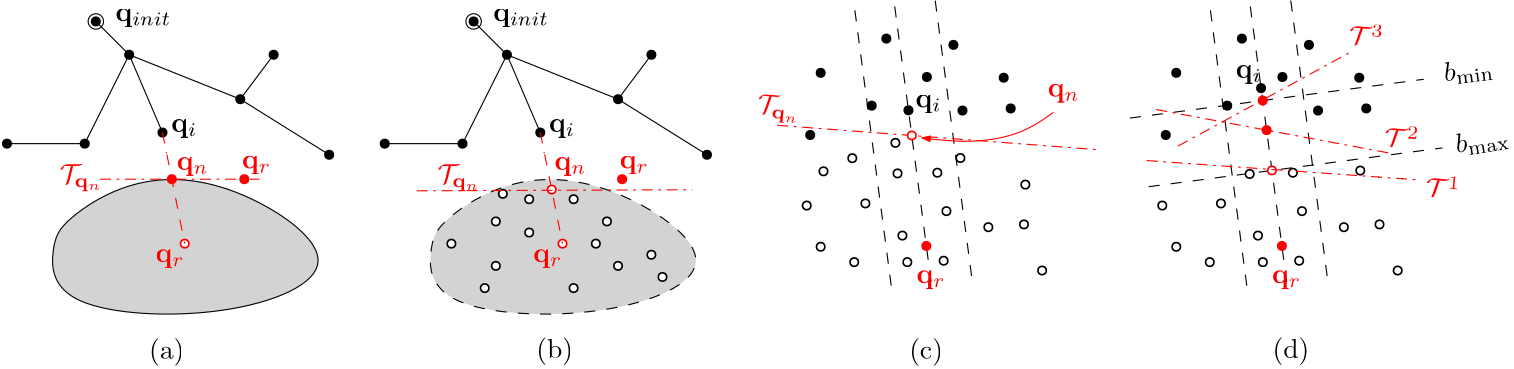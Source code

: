<?xml version="1.0"?>
<!DOCTYPE ipe SYSTEM "ipe.dtd">
<ipe version="70005" creator="Ipe 7.1.1">
<info created="D:20111223012800" modified="D:20111224211855"/>
<ipestyle name="basic">
<symbol name="arrow/arc(spx)">
<path stroke="sym-stroke" fill="sym-stroke" pen="sym-pen">
0 0 m
-1 0.333 l
-1 -0.333 l
h
</path>
</symbol>
<symbol name="arrow/farc(spx)">
<path stroke="sym-stroke" fill="white" pen="sym-pen">
0 0 m
-1 0.333 l
-1 -0.333 l
h
</path>
</symbol>
<symbol name="mark/circle(sx)" transformations="translations">
<path fill="sym-stroke">
0.6 0 0 0.6 0 0 e
0.4 0 0 0.4 0 0 e
</path>
</symbol>
<symbol name="mark/disk(sx)" transformations="translations">
<path fill="sym-stroke">
0.6 0 0 0.6 0 0 e
</path>
</symbol>
<symbol name="mark/fdisk(sfx)" transformations="translations">
<group>
<path fill="sym-fill">
0.5 0 0 0.5 0 0 e
</path>
<path fill="sym-stroke" fillrule="eofill">
0.6 0 0 0.6 0 0 e
0.4 0 0 0.4 0 0 e
</path>
</group>
</symbol>
<symbol name="mark/box(sx)" transformations="translations">
<path fill="sym-stroke" fillrule="eofill">
-0.6 -0.6 m
0.6 -0.6 l
0.6 0.6 l
-0.6 0.6 l
h
-0.4 -0.4 m
0.4 -0.4 l
0.4 0.4 l
-0.4 0.4 l
h
</path>
</symbol>
<symbol name="mark/square(sx)" transformations="translations">
<path fill="sym-stroke">
-0.6 -0.6 m
0.6 -0.6 l
0.6 0.6 l
-0.6 0.6 l
h
</path>
</symbol>
<symbol name="mark/fsquare(sfx)" transformations="translations">
<group>
<path fill="sym-fill">
-0.5 -0.5 m
0.5 -0.5 l
0.5 0.5 l
-0.5 0.5 l
h
</path>
<path fill="sym-stroke" fillrule="eofill">
-0.6 -0.6 m
0.6 -0.6 l
0.6 0.6 l
-0.6 0.6 l
h
-0.4 -0.4 m
0.4 -0.4 l
0.4 0.4 l
-0.4 0.4 l
h
</path>
</group>
</symbol>
<symbol name="mark/cross(sx)" transformations="translations">
<group>
<path fill="sym-stroke">
-0.43 -0.57 m
0.57 0.43 l
0.43 0.57 l
-0.57 -0.43 l
h
</path>
<path fill="sym-stroke">
-0.43 0.57 m
0.57 -0.43 l
0.43 -0.57 l
-0.57 0.43 l
h
</path>
</group>
</symbol>
<symbol name="arrow/fnormal(spx)">
<path stroke="sym-stroke" fill="white" pen="sym-pen">
0 0 m
-1 0.333 l
-1 -0.333 l
h
</path>
</symbol>
<symbol name="arrow/pointed(spx)">
<path stroke="sym-stroke" fill="sym-stroke" pen="sym-pen">
0 0 m
-1 0.333 l
-0.8 0 l
-1 -0.333 l
h
</path>
</symbol>
<symbol name="arrow/fpointed(spx)">
<path stroke="sym-stroke" fill="white" pen="sym-pen">
0 0 m
-1 0.333 l
-0.8 0 l
-1 -0.333 l
h
</path>
</symbol>
<symbol name="arrow/linear(spx)">
<path stroke="sym-stroke" pen="sym-pen">
-1 0.333 m
0 0 l
-1 -0.333 l
</path>
</symbol>
<symbol name="arrow/fdouble(spx)">
<path stroke="sym-stroke" fill="white" pen="sym-pen">
0 0 m
-1 0.333 l
-1 -0.333 l
h
-1 0 m
-2 0.333 l
-2 -0.333 l
h
</path>
</symbol>
<symbol name="arrow/double(spx)">
<path stroke="sym-stroke" fill="sym-stroke" pen="sym-pen">
0 0 m
-1 0.333 l
-1 -0.333 l
h
-1 0 m
-2 0.333 l
-2 -0.333 l
h
</path>
</symbol>
<pen name="heavier" value="0.8"/>
<pen name="fat" value="1.2"/>
<pen name="ultrafat" value="2"/>
<symbolsize name="large" value="5"/>
<symbolsize name="small" value="2"/>
<symbolsize name="tiny" value="1.1"/>
<arrowsize name="large" value="10"/>
<arrowsize name="small" value="5"/>
<arrowsize name="tiny" value="3"/>
<color name="red" value="1 0 0"/>
<color name="green" value="0 1 0"/>
<color name="blue" value="0 0 1"/>
<color name="yellow" value="1 1 0"/>
<color name="orange" value="1 0.647 0"/>
<color name="gold" value="1 0.843 0"/>
<color name="purple" value="0.627 0.125 0.941"/>
<color name="gray" value="0.745"/>
<color name="brown" value="0.647 0.165 0.165"/>
<color name="navy" value="0 0 0.502"/>
<color name="pink" value="1 0.753 0.796"/>
<color name="seagreen" value="0.18 0.545 0.341"/>
<color name="turquoise" value="0.251 0.878 0.816"/>
<color name="violet" value="0.933 0.51 0.933"/>
<color name="darkblue" value="0 0 0.545"/>
<color name="darkcyan" value="0 0.545 0.545"/>
<color name="darkgray" value="0.663"/>
<color name="darkgreen" value="0 0.392 0"/>
<color name="darkmagenta" value="0.545 0 0.545"/>
<color name="darkorange" value="1 0.549 0"/>
<color name="darkred" value="0.545 0 0"/>
<color name="lightblue" value="0.678 0.847 0.902"/>
<color name="lightcyan" value="0.878 1 1"/>
<color name="lightgray" value="0.827"/>
<color name="lightgreen" value="0.565 0.933 0.565"/>
<color name="lightyellow" value="1 1 0.878"/>
<dashstyle name="dashed" value="[4] 0"/>
<dashstyle name="dotted" value="[1 3] 0"/>
<dashstyle name="dash dotted" value="[4 2 1 2] 0"/>
<dashstyle name="dash dot dotted" value="[4 2 1 2 1 2] 0"/>
<textsize name="large" value="\large"/>
<textsize name="small" value="\small"/>
<textsize name="tiny" value="\tiny"/>
<textsize name="Large" value="\Large"/>
<textsize name="LARGE" value="\LARGE"/>
<textsize name="huge" value="\huge"/>
<textsize name="Huge" value="\Huge"/>
<textsize name="footnote" value="\footnotesize"/>
<textstyle name="center" begin="\begin{center}" end="\end{center}"/>
<textstyle name="itemize" begin="\begin{itemize}" end="\end{itemize}"/>
<textstyle name="item" begin="\begin{itemize}\item{}" end="\end{itemize}"/>
<gridsize name="4 pts" value="4"/>
<gridsize name="8 pts (~3 mm)" value="8"/>
<gridsize name="16 pts (~6 mm)" value="16"/>
<gridsize name="32 pts (~12 mm)" value="32"/>
<gridsize name="10 pts (~3.5 mm)" value="10"/>
<gridsize name="20 pts (~7 mm)" value="20"/>
<gridsize name="14 pts (~5 mm)" value="14"/>
<gridsize name="28 pts (~10 mm)" value="28"/>
<gridsize name="56 pts (~20 mm)" value="56"/>
<anglesize name="90 deg" value="90"/>
<anglesize name="60 deg" value="60"/>
<anglesize name="45 deg" value="45"/>
<anglesize name="30 deg" value="30"/>
<anglesize name="22.5 deg" value="22.5"/>
<tiling name="falling" angle="-60" step="4" width="1"/>
<tiling name="rising" angle="30" step="4" width="1"/>
</ipestyle>
<page>
<layer name="alpha"/>
<view layers="alpha" active="alpha"/>
<use layer="alpha" name="mark/disk(sx)" pos="64 816" size="normal" stroke="black"/>
<use name="mark/disk(sx)" pos="48 784" size="normal" stroke="black"/>
<use matrix="1 0 0 1 -8 12" name="mark/disk(sx)" pos="84 776" size="normal" stroke="black"/>
<use name="mark/disk(sx)" pos="104 800" size="normal" stroke="black"/>
<use name="mark/disk(sx)" pos="136 780" size="normal" stroke="black"/>
<path stroke="black" fill="lightgray">
40 756
64 772
100 772
148 740
100 720
36 724
36 748 u
</path>
<path stroke="black">
64 816 m
76 788 l
</path>
<path stroke="black">
64 816 m
48 784 l
</path>
<path stroke="black">
64 816 m
104 800 l
136 780 l
</path>
<use name="mark/disk(sx)" pos="52 828" size="normal" stroke="black"/>
<path stroke="black">
52 828 m
64 816 l
</path>
<use name="mark/disk(sx)" pos="116 816" size="normal" stroke="black"/>
<path stroke="black">
116 816 m
104 800 l
104 800 l
</path>
<use name="mark/disk(sx)" pos="20 784" size="normal" stroke="black"/>
<path stroke="black">
20 784 m
48 784 l
</path>
<use name="mark/fdisk(sfx)" pos="84 748" size="normal" stroke="red" fill="white"/>
<path stroke="red" dash="dashed">
76 788 m
84 748 l
</path>
<path stroke="red" dash="dash dotted">
53.4725 771.205 m
110.844 771.205 l
</path>
<path stroke="black" cap="1">
77.3774 780.767 m
77.3774 780.767 l
</path>
<text matrix="1 0 0 1 -5.59376 -2.07176" transformations="translations" pos="79.0793 743.392" stroke="black" type="label" width="10.458" height="4.435" depth="1.93" valign="baseline">\textcolor{red}{$\mathbf q_r$}</text>
<use name="mark/disk(sx)" pos="79.359 771.205" size="normal" stroke="red"/>
<text matrix="1 0 0 1 2.00678 31.15" transformations="translations" pos="79.0793 743.392" stroke="black" type="label" width="11.47" height="4.435" depth="1.93" valign="baseline">\textcolor{red}{$\mathbf q_{n}$}</text>
<text matrix="1 0 0 1 0.0453063 44.7571" transformations="translations" pos="79.0793 743.392" stroke="black" type="label" width="9.364" height="4.435" depth="1.93" valign="baseline">$\mathbf q_i$</text>
<text matrix="1 0 0 1 -40.0659 26.3694" transformations="translations" pos="79.0793 743.392" stroke="black" type="label" width="15.571" height="6.808" depth="2.85" valign="baseline">\textcolor{red}{$\mathcal T_{\mathbf q_n}$}</text>
<text matrix="1 0 0 1 25.544 31.6405" transformations="translations" pos="79.0793 743.392" stroke="black" type="label" width="10.458" height="4.435" depth="1.93" valign="baseline">\textcolor{red}{$\mathbf q_{r}$}</text>
<use name="mark/disk(sx)" pos="105.454 771.205" size="normal" stroke="red"/>
<text matrix="1 0 0 1 -20.0433 84.6255" transformations="translations" pos="79.0793 743.392" stroke="black" type="label" width="20.117" height="4.435" depth="1.93" valign="baseline">$\mathbf q_{init}$</text>
<path stroke="black">
2.77655 0 0 2.77655 52 828 e
</path>
<use matrix="1 0 0 1 136 0" name="mark/disk(sx)" pos="64 816" size="normal" stroke="black"/>
<use matrix="1 0 0 1 136 0" name="mark/disk(sx)" pos="48 784" size="normal" stroke="black"/>
<use matrix="1 0 0 1 128 12" name="mark/disk(sx)" pos="84 776" size="normal" stroke="black"/>
<use matrix="1 0 0 1 136 0" name="mark/disk(sx)" pos="104 800" size="normal" stroke="black"/>
<use matrix="1 0 0 1 136 0" name="mark/disk(sx)" pos="136 780" size="normal" stroke="black"/>
<path matrix="1 0 0 1 136 0" stroke="black" fill="lightgray" dash="dashed">
40 756
64 772
100 772
148 740
100 720
36 724
36 748 u
</path>
<path matrix="1 0 0 1 136 0" stroke="black">
64 816 m
76 788 l
</path>
<path matrix="1 0 0 1 136 0" stroke="black">
64 816 m
48 784 l
</path>
<path matrix="1 0 0 1 136 0" stroke="black">
64 816 m
104 800 l
136 780 l
</path>
<use matrix="1 0 0 1 136 0" name="mark/disk(sx)" pos="52 828" size="normal" stroke="black"/>
<path matrix="1 0 0 1 136 0" stroke="black">
52 828 m
64 816 l
</path>
<use matrix="1 0 0 1 136 0" name="mark/disk(sx)" pos="116 816" size="normal" stroke="black"/>
<path matrix="1 0 0 1 136 0" stroke="black">
116 816 m
104 800 l
104 800 l
</path>
<use matrix="1 0 0 1 136 0" name="mark/disk(sx)" pos="20 784" size="normal" stroke="black"/>
<path matrix="1 0 0 1 136 0" stroke="black">
20 784 m
48 784 l
</path>
<use matrix="1 0 0 1 136 0" name="mark/fdisk(sfx)" pos="84 748" size="normal" stroke="red" fill="white"/>
<path matrix="1 0 0 1 136 0" stroke="red" dash="dashed">
76 788 m
84 748 l
</path>
<path matrix="1 0 0 1 136 0" stroke="black" cap="1">
77.3774 780.767 m
77.3774 780.767 l
</path>
<text matrix="1 0 0 1 130.406 -2.07176" transformations="translations" pos="79.0793 743.392" stroke="black" type="label" width="10.458" height="4.435" depth="1.93" valign="baseline">\textcolor{red}{$\mathbf q_r$}</text>
<text matrix="1 0 0 1 138.007 31.15" transformations="translations" pos="79.0793 743.392" stroke="black" type="label" width="11.47" height="4.435" depth="1.93" valign="baseline">\textcolor{red}{$\mathbf q_{n}$}</text>
<text matrix="1 0 0 1 136.045 44.7571" transformations="translations" pos="79.0793 743.392" stroke="black" type="label" width="9.364" height="4.435" depth="1.93" valign="baseline">$\mathbf q_i$</text>
<text matrix="1 0 0 1 95.9341 26.3694" transformations="translations" pos="79.0793 743.392" stroke="black" type="label" width="15.571" height="6.808" depth="2.85" valign="baseline">\textcolor{red}{$\mathcal T_{\mathbf q_n}$}</text>
<text matrix="1 0 0 1 161.544 31.6405" transformations="translations" pos="79.0793 743.392" stroke="black" type="label" width="10.458" height="4.435" depth="1.93" valign="baseline">\textcolor{red}{$\mathbf q_{r}$}</text>
<use matrix="1 0 0 1 136 0" name="mark/disk(sx)" pos="105.454 771.205" size="normal" stroke="red"/>
<text matrix="1 0 0 1 115.957 84.6255" transformations="translations" pos="79.0793 743.392" stroke="black" type="label" width="20.117" height="4.435" depth="1.93" valign="baseline">$\mathbf q_{init}$</text>
<path matrix="1 0 0 1 136 0" stroke="black">
2.77655 0 0 2.77655 52 828 e
</path>
<use name="mark/fdisk(sfx)" pos="208 764" size="normal" stroke="black" fill="white"/>
<use name="mark/fdisk(sfx)" pos="196 756" size="normal" stroke="black" fill="white"/>
<use matrix="1 0 0 1 -1.47041 5.93439" name="mark/fdisk(sfx)" pos="200 760" size="normal" stroke="black" fill="white"/>
<use name="mark/fdisk(sfx)" pos="180 748" size="normal" stroke="black" fill="white"/>
<use name="mark/fdisk(sfx)" pos="192 732" size="normal" stroke="black" fill="white"/>
<use name="mark/fdisk(sfx)" pos="196 740" size="normal" stroke="black" fill="white"/>
<use name="mark/fdisk(sfx)" pos="224 732" size="normal" stroke="black" fill="white"/>
<use name="mark/fdisk(sfx)" pos="240 740" size="normal" stroke="black" fill="white"/>
<use name="mark/fdisk(sfx)" pos="236 756" size="normal" stroke="black" fill="white"/>
<use name="mark/fdisk(sfx)" pos="252 744" size="normal" stroke="black" fill="white"/>
<use name="mark/fdisk(sfx)" pos="232 748" size="normal" stroke="black" fill="white"/>
<use name="mark/fdisk(sfx)" pos="256 736" size="normal" stroke="black" fill="white"/>
<use name="mark/fdisk(sfx)" pos="224 764" size="normal" stroke="black" fill="white"/>
<use name="mark/fdisk(sfx)" pos="208 752" size="normal" stroke="black" fill="white"/>
<use name="mark/fdisk(sfx)" pos="216.106 767.469" size="normal" stroke="red" fill="white"/>
<path stroke="red" dash="dash dotted">
167.466 767.026 m
266.701 767.413 l
</path>
<use matrix="1 0 0 1 -1.25735 1.25735" name="mark/disk(sx)" pos="337.844 820.562" size="normal" stroke="black"/>
<use matrix="1 0 0 1 -1.25735 1.25735" name="mark/disk(sx)" pos="314.205 808.24" size="normal" stroke="black"/>
<use matrix="1 0 0 1 -1.25735 1.25735" name="mark/disk(sx)" pos="310.433 785.859" size="normal" stroke="black"/>
<use matrix="1 0 0 1 -1.25735 1.25735" name="mark/disk(sx)" pos="332.563 796.421" size="normal" stroke="black"/>
<use matrix="1 0 0 1 -1.25735 1.25735" name="mark/disk(sx)" pos="352.429 806.731" size="normal" stroke="black"/>
<use matrix="1 0 0 1 -1.25735 1.25735" name="mark/disk(sx)" pos="361.985 818.299" size="normal" stroke="black"/>
<use matrix="1 0 0 1 -1.25735 1.25735" name="mark/disk(sx)" pos="382.605 795.415" size="normal" stroke="black"/>
<use matrix="1 0 0 1 -1.25735 1.25735" name="mark/disk(sx)" pos="365.254 794.661" size="normal" stroke="black"/>
<use matrix="1 0 0 1 -1.25735 1.25735" name="mark/disk(sx)" pos="380.091 806.48" size="normal" stroke="black"/>
<use matrix="1 0 0 1 -1.25735 1.25735" name="mark/fdisk(sfx)" pos="341.867 772.028" size="normal" stroke="black" fill="white"/>
<use matrix="1 0 0 1 -1.25735 1.25735" name="mark/fdisk(sfx)" pos="364.499 777.561" size="normal" stroke="black" fill="white"/>
<use matrix="1 0 0 1 -0.440499 -1.80584" name="mark/fdisk(sfx)" pos="324.767 780.578" size="normal" stroke="black" fill="white"/>
<use matrix="1 0 0 1 -1.25735 1.25735" name="mark/fdisk(sfx)" pos="315.211 772.783" size="normal" stroke="black" fill="white"/>
<use matrix="1 0 0 1 -1.25735 1.25735" name="mark/fdisk(sfx)" pos="330.299 761.215" size="normal" stroke="black" fill="white"/>
<use matrix="1 0 0 1 -1.25735 1.25735" name="mark/fdisk(sfx)" pos="343.627 749.648" size="normal" stroke="black" fill="white"/>
<use matrix="1 0 0 1 -1.25735 1.25735" name="mark/fdisk(sfx)" pos="326.276 740.092" size="normal" stroke="black" fill="white"/>
<use matrix="1 0 0 1 -1.25735 1.25735" name="mark/fdisk(sfx)" pos="314.205 745.624" size="normal" stroke="black" fill="white"/>
<use matrix="1 0 0 1 -10.8132 5.78383" name="mark/fdisk(sfx)" pos="368.02 736.068" size="normal" stroke="black" fill="white"/>
<use matrix="1 0 0 1 -1.25735 1.25735" name="mark/fdisk(sfx)" pos="359.47 758.449" size="normal" stroke="black" fill="white"/>
<use matrix="1 0 0 1 -1.25735 1.25735" name="mark/fdisk(sfx)" pos="387.886 768.005" size="normal" stroke="black" fill="white"/>
<use matrix="1 0 0 1 -1.25735 1.25735" name="mark/fdisk(sfx)" pos="387.383 753.671" size="normal" stroke="black" fill="white"/>
<use matrix="1 0 0 1 -1.25735 1.25735" name="mark/fdisk(sfx)" pos="345.388 740.092" size="normal" stroke="black" fill="white"/>
<use matrix="1 0 0 1 -1.25735 1.25735" name="mark/fdisk(sfx)" pos="393.921 737.074" size="normal" stroke="black" fill="white"/>
<use matrix="1 0 0 1 -2.01177 7.79559" name="mark/fdisk(sfx)" pos="309.93 753.923" size="normal" stroke="black" fill="white"/>
<use matrix="1 0 0 1 -2.01177 7.79559" name="mark/fdisk(sfx)" pos="356.955 765.742" size="normal" stroke="black" fill="white"/>
<use matrix="1 0 0 1 -2.01177 7.79559" name="mark/fdisk(sfx)" pos="375.313 746.127" size="normal" stroke="black" fill="white"/>
<path matrix="1 0 0 1 -2.01177 7.79559" stroke="black" dash="dashed">
341.616 825.592 m
355.195 722.74 l
</path>
<use name="mark/disk(sx)" pos="344.539 796.005" size="normal" stroke="black"/>
<use name="mark/disk(sx)" pos="350.986 747.175" size="normal" stroke="red"/>
<path matrix="1 0 0 1 -16.3602 6.40321" stroke="black" dash="dashed">
341.616 825.592 m
355.195 722.74 l
</path>
<path matrix="1 0 0 1 12.5595 9.92342" stroke="black" dash="dashed">
341.616 825.592 m
355.195 722.74 l
</path>
<path matrix="1.08726 0 0 -0.627481 -23.6406 1286.01" stroke="red" dash="dash dotted">
295.168 789.487 m
400.948 803.453 l
</path>
<text matrix="1 0 0 1 267.97 53.655" transformations="translations" pos="79.0793 743.392" stroke="black" type="label" width="9.364" height="4.435" depth="1.93" valign="baseline">$\mathbf q_i$</text>
<text matrix="1 0 0 1 268.328 -9.61593" transformations="translations" pos="79.0793 743.392" stroke="black" type="label" width="10.458" height="4.435" depth="1.93" valign="baseline">\textcolor{red}{$\mathbf q_r$}</text>
<text matrix="1 0 0 1 315.584 57.458" transformations="translations" pos="79.0793 743.392" stroke="black" type="label" width="11.47" height="4.435" depth="1.93" valign="baseline">\textcolor{red}{$\mathbf q_{n}$}</text>
<use matrix="1 0 0 1 15.0796 3.70751" name="mark/fdisk(sfx)" pos="324.767 780.578" size="normal" stroke="black" fill="white"/>
<text matrix="0.996 -0.0893529 0.0893529 0.996 144.718 61.8749" transformations="rigid" pos="79.0793 743.392" stroke="black" type="label" width="15.571" height="6.808" depth="2.85" valign="baseline">\textcolor{red}{$\mathcal T_{\mathbf q_n}$}</text>
<use matrix="1 0 0 1 126.743 1.25735" name="mark/disk(sx)" pos="337.844 820.562" size="normal" stroke="black"/>
<use matrix="1 0 0 1 126.743 1.25735" name="mark/disk(sx)" pos="314.205 808.24" size="normal" stroke="black"/>
<use matrix="1 0 0 1 126.743 1.25735" name="mark/disk(sx)" pos="310.433 785.859" size="normal" stroke="black"/>
<use matrix="1 0 0 1 126.743 1.25735" name="mark/disk(sx)" pos="332.563 796.421" size="normal" stroke="black"/>
<use matrix="1 0 0 1 126.743 1.25735" name="mark/disk(sx)" pos="352.429 806.731" size="normal" stroke="black"/>
<use matrix="1 0 0 1 126.743 1.25735" name="mark/disk(sx)" pos="361.985 818.299" size="normal" stroke="black"/>
<use matrix="1 0 0 1 126.743 1.25735" name="mark/disk(sx)" pos="382.605 795.415" size="normal" stroke="black"/>
<use matrix="1 0 0 1 126.743 1.25735" name="mark/disk(sx)" pos="365.254 794.661" size="normal" stroke="black"/>
<use matrix="1 0 0 1 126.743 1.25735" name="mark/disk(sx)" pos="380.091 806.48" size="normal" stroke="black"/>
<use matrix="1 0 0 1 126.743 1.25735" name="mark/fdisk(sfx)" pos="330.299 761.215" size="normal" stroke="black" fill="white"/>
<use matrix="1 0 0 1 126.743 1.25735" name="mark/fdisk(sfx)" pos="343.627 749.648" size="normal" stroke="black" fill="white"/>
<use matrix="1 0 0 1 126.743 1.25735" name="mark/fdisk(sfx)" pos="326.276 740.092" size="normal" stroke="black" fill="white"/>
<use matrix="1 0 0 1 126.743 1.25735" name="mark/fdisk(sfx)" pos="314.205 745.624" size="normal" stroke="black" fill="white"/>
<use matrix="1 0 0 1 117.187 5.78383" name="mark/fdisk(sfx)" pos="368.02 736.068" size="normal" stroke="black" fill="white"/>
<use matrix="1 0 0 1 126.743 1.25735" name="mark/fdisk(sfx)" pos="359.47 758.449" size="normal" stroke="black" fill="white"/>
<use matrix="1 0 0 1 119.309 6.30141" name="mark/fdisk(sfx)" pos="387.886 768.005" size="normal" stroke="black" fill="white"/>
<use matrix="1 0 0 1 126.743 1.25735" name="mark/fdisk(sfx)" pos="387.383 753.671" size="normal" stroke="black" fill="white"/>
<use matrix="1 0 0 1 126.743 1.25735" name="mark/fdisk(sfx)" pos="345.388 740.092" size="normal" stroke="black" fill="white"/>
<use matrix="1 0 0 1 126.743 1.25735" name="mark/fdisk(sfx)" pos="393.921 737.074" size="normal" stroke="black" fill="white"/>
<use matrix="1 0 0 1 125.988 7.79559" name="mark/fdisk(sfx)" pos="309.93 753.923" size="normal" stroke="black" fill="white"/>
<use matrix="1 0 0 1 125.988 7.79559" name="mark/fdisk(sfx)" pos="356.955 765.742" size="normal" stroke="black" fill="white"/>
<use matrix="1 0 0 1 125.988 7.79559" name="mark/fdisk(sfx)" pos="375.313 746.127" size="normal" stroke="black" fill="white"/>
<path matrix="1 0 0 1 125.988 7.79559" stroke="black" dash="dashed">
341.616 825.592 m
355.195 722.74 l
</path>
<use matrix="1 0 0 1 128 0" name="mark/disk(sx)" pos="350.986 747.175" size="normal" stroke="red"/>
<path matrix="1 0 0 1 111.64 6.40321" stroke="black" dash="dashed">
341.616 825.592 m
355.195 722.74 l
</path>
<path matrix="1 0 0 1 140.56 9.92342" stroke="black" dash="dashed">
341.616 825.592 m
355.195 722.74 l
</path>
<text matrix="1 0 0 1 396.328 -9.61593" transformations="translations" pos="79.0793 743.392" stroke="black" type="label" width="10.458" height="4.435" depth="1.93" valign="baseline">\textcolor{red}{$\mathbf q_r$}</text>
<use name="mark/disk(sx)" pos="471.486 803.989" size="normal" stroke="black"/>
<path matrix="1 0 0 1 135.834 -20.9881" stroke="black" dash="dashed">
295.168 789.487 m
400.948 803.453 l
</path>
<path matrix="1 0 0 1 129.095 3.72159" stroke="black" dash="dashed">
295.168 789.487 m
400.948 803.453 l
</path>
<text matrix="1 0 0 1 383.309 64.274" transformations="translations" pos="79.0793 743.392" stroke="black" type="label" width="9.364" height="4.435" depth="1.93" valign="baseline">$\mathbf q_i$</text>
<use name="mark/fdisk(sfx)" pos="345.737 786.934" size="normal" stroke="red" fill="white"/>
<path stroke="red" arrow="normal/tiny">
396.776 795.276 m
385.136 787.107
366.961 784.044
349.398 786.086 s
</path>
<use matrix="1 0 0 1 125.517 1.05339" name="mark/fdisk(sfx)" pos="341.867 772.028" size="normal" stroke="black" fill="white"/>
<use name="mark/fdisk(sfx)" pos="475.397 774.36" size="normal" stroke="red" fill="white"/>
<path stroke="red" dash="dash dotted">
430.267 777.918 m
527.88 770.974 l
</path>
<path stroke="black" cap="1">
522.367 771.383 m
522.367 771.383 l
</path>
<path stroke="black" cap="1">
513.79 771.996 m
513.79 771.996 l
</path>
<use name="mark/disk(sx)" pos="472.075 799.521" size="normal" stroke="red"/>
<path stroke="red" dash="dash dotted">
441.541 783.114 m
503.65 816.948 l
</path>
<path stroke="red" dash="dash dotted">
433.686 796.285 m
517.909 780.576 l
</path>
<use name="mark/disk(sx)" pos="473.483 788.862" size="normal" stroke="red"/>
<text matrix="0.992879 0.11913 -0.11913 0.992879 98.4736 -60.3502" transformations="rigid" pos="539.225 808.258" stroke="black" type="label" width="17.974" height="6.923" depth="1.49" valign="baseline">$b_{\min}$</text>
<text matrix="0.988264 0.152753 -0.152753 0.988264 132.466 -100.498" transformations="rigid" pos="539.225 808.258" stroke="black" type="label" width="19.476" height="6.923" depth="1.49" valign="baseline">$b_{\max}$</text>
<text matrix="0.996 -0.0893529 0.0893529 0.996 385.24 31.6102" transformations="rigid" pos="79.0793 743.392" stroke="black" type="label" width="12.428" height="8.11" depth="0" valign="baseline">\textcolor{red}{$\mathcal T^1$}</text>
<text matrix="0.996 -0.0893529 0.0893529 0.996 370.373 49.6626" transformations="rigid" pos="79.0793 743.392" stroke="black" type="label" width="12.428" height="8.11" depth="0" valign="baseline">\textcolor{red}{$\mathcal T^2$}</text>
<text matrix="0.996 -0.0893529 0.0893529 0.996 357.63 86.2988" transformations="rigid" pos="79.0793 743.392" stroke="black" type="label" width="12.428" height="8.11" depth="0" valign="baseline">\textcolor{red}{$\mathcal T^3$}</text>
<text matrix="1 0 0 1 0 -1.03536" transformations="translations" pos="71.1076 707.565" stroke="black" type="label" width="12.73" height="7.473" depth="2.49" valign="baseline">(a)</text>
<text matrix="1 0 0 1 139.428 -0.689767" transformations="translations" pos="71.1076 707.565" stroke="black" type="label" width="13.284" height="7.473" depth="2.49" valign="baseline">(b)</text>
<text matrix="1 0 0 1 273.679 -1.0347" transformations="translations" pos="71.1076 707.565" stroke="black" type="label" width="12.177" height="7.473" depth="2.49" valign="baseline">(c)</text>
<text matrix="1 0 0 1 404.48 -0.689459" transformations="translations" pos="71.1076 707.565" stroke="black" type="label" width="13.284" height="7.473" depth="2.49" valign="baseline">(d)</text>
</page>
</ipe>
